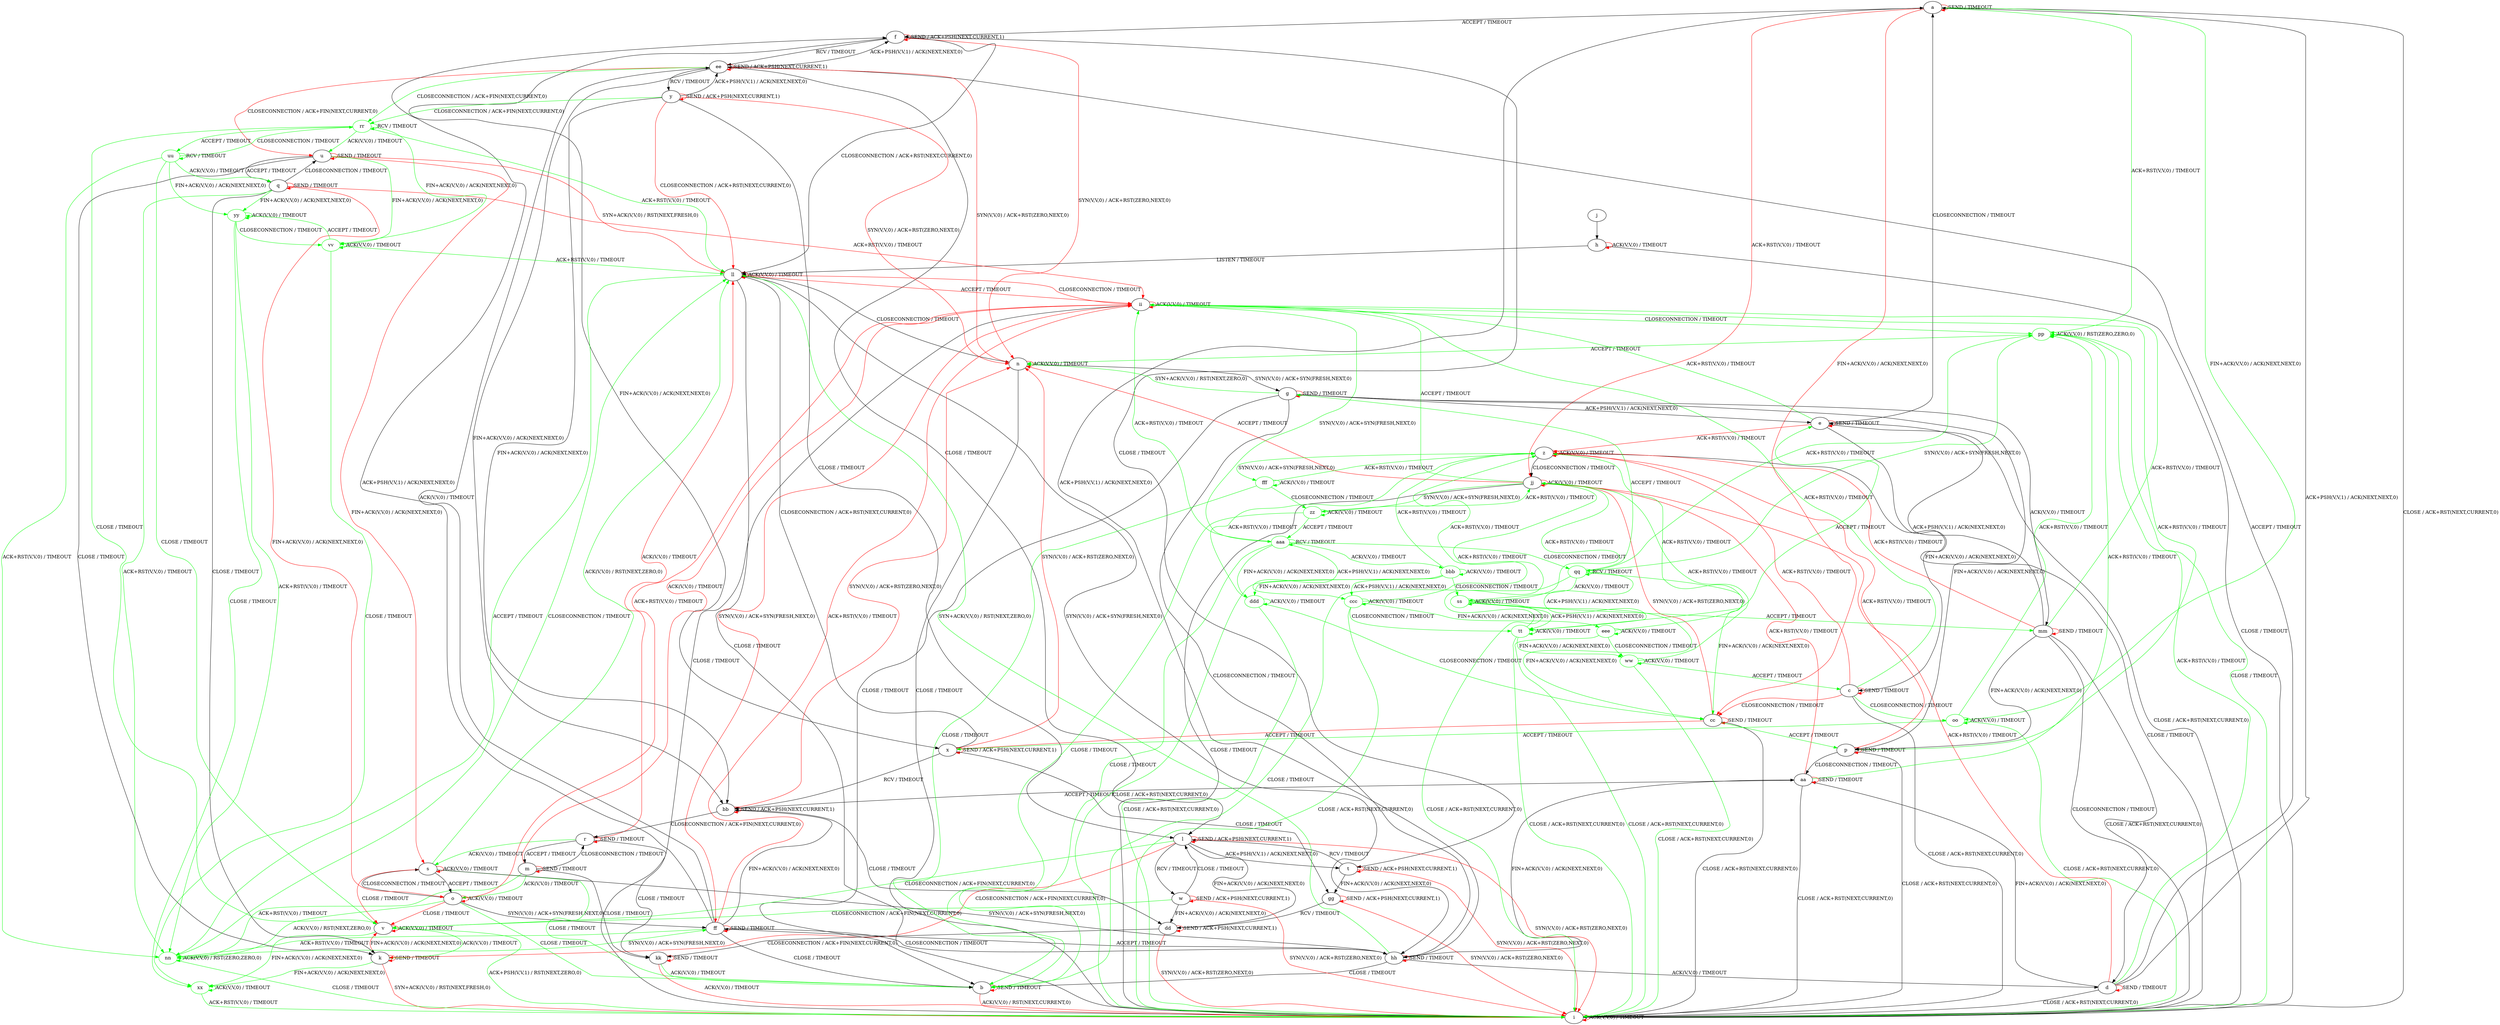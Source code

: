 digraph "" {
	graph ["Incoming time"=97.59046173095703,
		"Outgoing time"=89.80981612205505,
		Output="{'States': 58, 'Transitions': 871, 'Filename': '../results/tcp/TCP_Windows8_Server-TCP_Linux_Server-z3-4.dot'}",
		Reference="{'States': 39, 'Transitions': 495, 'Filename': '../subjects/tcp/TCP_Windows8_Server.dot'}",
		Solver=z3,
		Updated="{'States': 58, 'Transitions': 685, 'Filename': '../subjects/tcp/TCP_Linux_Server.dot'}",
		"f-measure"=0.5237288135593221,
		precision=0.4510948905109489,
		recall=0.6242424242424243
	];
	a -> a [key=0,
	color=red,
	label="SEND / TIMEOUT"];
a -> f [key=0,
label="ACCEPT / TIMEOUT"];
a -> i [key=0,
label="CLOSE / ACK+RST(NEXT,CURRENT,0)"];
a -> cc [key=0,
color=red,
label="FIN+ACK(V,V,0) / ACK(NEXT,NEXT,0)"];
a -> jj [key=0,
color=red,
label="ACK+RST(V,V,0) / TIMEOUT"];
oo [color=green];
a -> oo [key=0,
color=green,
label="FIN+ACK(V,V,0) / ACK(NEXT,NEXT,0)"];
pp [color=green];
a -> pp [key=0,
color=green,
label="ACK+RST(V,V,0) / TIMEOUT"];
b -> b [key=0,
color=red,
label="SEND / TIMEOUT"];
b -> i [key=0,
color=red,
label="ACK(V,V,0) / RST(NEXT,CURRENT,0)"];
c -> c [key=0,
color=red,
label="SEND / TIMEOUT"];
c -> i [key=0,
label="CLOSE / ACK+RST(NEXT,CURRENT,0)"];
c -> z [key=0,
color=red,
label="ACK+RST(V,V,0) / TIMEOUT"];
c -> cc [key=0,
color=red,
label="CLOSECONNECTION / TIMEOUT"];
c -> ii [key=0,
color=green,
label="ACK+RST(V,V,0) / TIMEOUT"];
c -> oo [key=0,
color=green,
label="CLOSECONNECTION / TIMEOUT"];
d -> a [key=0,
label="ACK+PSH(V,V,1) / ACK(NEXT,NEXT,0)"];
d -> d [key=0,
color=red,
label="SEND / TIMEOUT"];
d -> i [key=0,
label="CLOSE / ACK+RST(NEXT,CURRENT,0)"];
d -> aa [key=0,
label="FIN+ACK(V,V,0) / ACK(NEXT,NEXT,0)"];
d -> ee [key=0,
label="ACCEPT / TIMEOUT"];
d -> jj [key=0,
color=red,
label="ACK+RST(V,V,0) / TIMEOUT"];
d -> pp [key=0,
color=green,
label="ACK+RST(V,V,0) / TIMEOUT"];
e -> a [key=0,
label="CLOSECONNECTION / TIMEOUT"];
e -> c [key=0,
label="FIN+ACK(V,V,0) / ACK(NEXT,NEXT,0)"];
e -> e [key=0,
color=red,
label="SEND / TIMEOUT"];
e -> i [key=0,
label="CLOSE / ACK+RST(NEXT,CURRENT,0)"];
e -> z [key=0,
color=red,
label="ACK+RST(V,V,0) / TIMEOUT"];
e -> ii [key=0,
color=green,
label="ACK+RST(V,V,0) / TIMEOUT"];
f -> f [key=0,
color=red,
label="SEND / ACK+PSH(NEXT,CURRENT,1)"];
f -> n [key=0,
color=red,
label="SYN(V,V,0) / ACK+RST(ZERO,NEXT,0)"];
f -> t [key=0,
label="CLOSE / TIMEOUT"];
f -> x [key=0,
label="FIN+ACK(V,V,0) / ACK(NEXT,NEXT,0)"];
f -> ee [key=0,
label="RCV / TIMEOUT"];
f -> ll [key=0,
label="CLOSECONNECTION / ACK+RST(NEXT,CURRENT,0)"];
g -> b [key=0,
label="CLOSE / TIMEOUT"];
g -> e [key=0,
label="ACK+PSH(V,V,1) / ACK(NEXT,NEXT,0)"];
g -> g [key=0,
color=red,
label="SEND / TIMEOUT"];
g -> n [key=0,
color=green,
label="SYN+ACK(V,V,0) / RST(NEXT,ZERO,0)"];
g -> p [key=0,
label="FIN+ACK(V,V,0) / ACK(NEXT,NEXT,0)"];
g -> hh [key=0,
label="CLOSECONNECTION / TIMEOUT"];
g -> mm [key=0,
label="ACK(V,V,0) / TIMEOUT"];
h -> h [key=0,
color=red,
label="ACK(V,V,0) / TIMEOUT"];
h -> i [key=0,
label="CLOSE / TIMEOUT"];
h -> ll [key=0,
label="LISTEN / TIMEOUT"];
i -> i [key=0,
color=red,
label="ACK(V,V,0) / TIMEOUT"];
j -> h [key=0];
k -> i [key=0,
color=red,
label="SYN+ACK(V,V,0) / RST(NEXT,FRESH,0)"];
k -> k [key=0,
color=red,
label="SEND / TIMEOUT"];
k -> v [key=0,
color=red,
label="FIN+ACK(V,V,0) / ACK(NEXT,NEXT,0)"];
xx [color=green];
k -> xx [key=0,
color=green,
label="FIN+ACK(V,V,0) / ACK(NEXT,NEXT,0)"];
l -> i [key=0,
color=red,
label="SYN(V,V,0) / ACK+RST(ZERO,NEXT,0)"];
l -> k [key=0,
color=red,
label="CLOSECONNECTION / ACK+FIN(NEXT,CURRENT,0)"];
l -> l [key=0,
color=red,
label="SEND / ACK+PSH(NEXT,CURRENT,1)"];
l -> t [key=0,
label="ACK+PSH(V,V,1) / ACK(NEXT,NEXT,0)"];
l -> v [key=0,
color=green,
label="CLOSECONNECTION / ACK+FIN(NEXT,CURRENT,0)"];
l -> w [key=0,
label="RCV / TIMEOUT"];
l -> dd [key=0,
label="FIN+ACK(V,V,0) / ACK(NEXT,NEXT,0)"];
m -> m [key=0,
color=red,
label="SEND / TIMEOUT"];
m -> o [key=0,
color=green,
label="ACK(V,V,0) / TIMEOUT"];
m -> r [key=0,
label="CLOSECONNECTION / TIMEOUT"];
m -> ii [key=0,
color=red,
label="ACK(V,V,0) / TIMEOUT"];
m -> kk [key=0,
label="CLOSE / TIMEOUT"];
nn [color=green];
m -> nn [key=0,
color=green,
label="ACK+RST(V,V,0) / TIMEOUT"];
n -> g [key=0,
label="SYN(V,V,0) / ACK+SYN(FRESH,NEXT,0)"];
n -> i [key=0,
label="CLOSE / TIMEOUT"];
n -> n [key=0,
color=red,
label="ACK(V,V,0) / TIMEOUT"];
n -> ll [key=0,
label="CLOSECONNECTION / TIMEOUT"];
o -> b [key=0,
color=green,
label="CLOSE / TIMEOUT"];
o -> o [key=0,
color=red,
label="ACK(V,V,0) / TIMEOUT"];
o -> s [key=0,
label="CLOSECONNECTION / TIMEOUT"];
o -> v [key=0,
color=red,
label="CLOSE / TIMEOUT"];
o -> ff [key=0,
label="SYN(V,V,0) / ACK+SYN(FRESH,NEXT,0)"];
o -> ii [key=0,
color=red,
label="ACK+RST(V,V,0) / TIMEOUT"];
o -> nn [key=0,
color=green,
label="ACK(V,V,0) / RST(NEXT,ZERO,0)"];
p -> i [key=0,
label="CLOSE / ACK+RST(NEXT,CURRENT,0)"];
p -> p [key=0,
color=red,
label="SEND / TIMEOUT"];
p -> z [key=0,
color=red,
label="ACK+RST(V,V,0) / TIMEOUT"];
p -> aa [key=0,
label="CLOSECONNECTION / TIMEOUT"];
p -> ii [key=0,
color=green,
label="ACK+RST(V,V,0) / TIMEOUT"];
q -> k [key=0,
label="CLOSE / TIMEOUT"];
q -> o [key=0,
color=red,
label="FIN+ACK(V,V,0) / ACK(NEXT,NEXT,0)"];
q -> q [key=0,
color=red,
label="SEND / TIMEOUT"];
q -> u [key=0,
label="CLOSECONNECTION / TIMEOUT"];
q -> ii [key=0,
color=red,
label="ACK+RST(V,V,0) / TIMEOUT"];
q -> nn [key=0,
color=green,
label="ACK+RST(V,V,0) / TIMEOUT"];
yy [color=green];
q -> yy [key=0,
color=green,
label="FIN+ACK(V,V,0) / ACK(NEXT,NEXT,0)"];
r -> m [key=0,
label="ACCEPT / TIMEOUT"];
r -> r [key=0,
color=red,
label="SEND / TIMEOUT"];
r -> s [key=0,
color=green,
label="ACK(V,V,0) / TIMEOUT"];
r -> kk [key=0,
label="CLOSE / TIMEOUT"];
r -> ll [key=0,
color=red,
label="ACK(V,V,0) / TIMEOUT"];
s -> b [key=0,
color=green,
label="CLOSE / TIMEOUT"];
s -> o [key=0,
label="ACCEPT / TIMEOUT"];
s -> s [key=0,
color=red,
label="ACK(V,V,0) / TIMEOUT"];
s -> v [key=0,
color=red,
label="CLOSE / TIMEOUT"];
s -> hh [key=0,
label="SYN(V,V,0) / ACK+SYN(FRESH,NEXT,0)"];
s -> ll [key=0,
color=green,
label="ACK(V,V,0) / RST(NEXT,ZERO,0)"];
t -> i [key=0,
color=red,
label="SYN(V,V,0) / ACK+RST(ZERO,NEXT,0)"];
t -> l [key=0,
label="RCV / TIMEOUT"];
t -> t [key=0,
color=red,
label="SEND / ACK+PSH(NEXT,CURRENT,1)"];
t -> gg [key=0,
label="FIN+ACK(V,V,0) / ACK(NEXT,NEXT,0)"];
u -> k [key=0,
label="CLOSE / TIMEOUT"];
u -> q [key=0,
label="ACCEPT / TIMEOUT"];
u -> s [key=0,
color=red,
label="FIN+ACK(V,V,0) / ACK(NEXT,NEXT,0)"];
u -> u [key=0,
color=red,
label="SEND / TIMEOUT"];
u -> ll [key=0,
color=red,
label="SYN+ACK(V,V,0) / RST(NEXT,FRESH,0)"];
vv [color=green];
u -> vv [key=0,
color=green,
label="FIN+ACK(V,V,0) / ACK(NEXT,NEXT,0)"];
v -> i [key=0,
color=green,
label="ACK+PSH(V,V,1) / RST(NEXT,ZERO,0)"];
v -> k [key=0,
color=green,
label="ACK(V,V,0) / TIMEOUT"];
v -> v [key=0,
color=red,
label="ACK(V,V,0) / TIMEOUT"];
v -> xx [key=0,
color=green,
label="FIN+ACK(V,V,0) / ACK(NEXT,NEXT,0)"];
w -> i [key=0,
color=red,
label="SYN(V,V,0) / ACK+RST(ZERO,NEXT,0)"];
w -> l [key=0,
label="CLOSE / TIMEOUT"];
w -> v [key=0,
color=green,
label="CLOSECONNECTION / ACK+FIN(NEXT,CURRENT,0)"];
w -> w [key=0,
color=red,
label="SEND / ACK+PSH(NEXT,CURRENT,1)"];
w -> dd [key=0,
label="FIN+ACK(V,V,0) / ACK(NEXT,NEXT,0)"];
x -> n [key=0,
color=red,
label="SYN(V,V,0) / ACK+RST(ZERO,NEXT,0)"];
x -> x [key=0,
color=red,
label="SEND / ACK+PSH(NEXT,CURRENT,1)"];
x -> bb [key=0,
label="RCV / TIMEOUT"];
x -> gg [key=0,
label="CLOSE / TIMEOUT"];
x -> ll [key=0,
label="CLOSECONNECTION / ACK+RST(NEXT,CURRENT,0)"];
y -> l [key=0,
label="CLOSE / TIMEOUT"];
y -> n [key=0,
color=red,
label="SYN(V,V,0) / ACK+RST(ZERO,NEXT,0)"];
y -> y [key=0,
color=red,
label="SEND / ACK+PSH(NEXT,CURRENT,1)"];
y -> bb [key=0,
label="FIN+ACK(V,V,0) / ACK(NEXT,NEXT,0)"];
y -> ee [key=0,
label="ACK+PSH(V,V,1) / ACK(NEXT,NEXT,0)"];
y -> ll [key=0,
color=red,
label="CLOSECONNECTION / ACK+RST(NEXT,CURRENT,0)"];
rr [color=green];
y -> rr [key=0,
color=green,
label="CLOSECONNECTION / ACK+FIN(NEXT,CURRENT,0)"];
z -> i [key=0,
label="CLOSE / TIMEOUT"];
z -> z [key=0,
color=red,
label="ACK(V,V,0) / TIMEOUT"];
z -> jj [key=0,
label="CLOSECONNECTION / TIMEOUT"];
fff [color=green];
z -> fff [key=0,
color=green,
label="SYN(V,V,0) / ACK+SYN(FRESH,NEXT,0)"];
aa -> i [key=0,
label="CLOSE / ACK+RST(NEXT,CURRENT,0)"];
aa -> aa [key=0,
color=red,
label="SEND / TIMEOUT"];
aa -> bb [key=0,
label="ACCEPT / TIMEOUT"];
aa -> jj [key=0,
color=red,
label="ACK+RST(V,V,0) / TIMEOUT"];
aa -> pp [key=0,
color=green,
label="ACK+RST(V,V,0) / TIMEOUT"];
bb -> n [key=0,
color=red,
label="SYN(V,V,0) / ACK+RST(ZERO,NEXT,0)"];
bb -> r [key=0,
label="CLOSECONNECTION / ACK+FIN(NEXT,CURRENT,0)"];
bb -> bb [key=0,
color=red,
label="SEND / ACK+PSH(NEXT,CURRENT,1)"];
bb -> dd [key=0,
label="CLOSE / TIMEOUT"];
cc -> i [key=0,
label="CLOSE / ACK+RST(NEXT,CURRENT,0)"];
cc -> p [key=0,
color=green,
label="ACCEPT / TIMEOUT"];
cc -> x [key=0,
color=red,
label="ACCEPT / TIMEOUT"];
cc -> cc [key=0,
color=red,
label="SEND / TIMEOUT"];
cc -> jj [key=0,
color=red,
label="SYN(V,V,0) / ACK+RST(ZERO,NEXT,0)"];
dd -> i [key=0,
color=red,
label="SYN(V,V,0) / ACK+RST(ZERO,NEXT,0)"];
dd -> dd [key=0,
color=red,
label="SEND / ACK+PSH(NEXT,CURRENT,1)"];
dd -> kk [key=0,
label="CLOSECONNECTION / ACK+FIN(NEXT,CURRENT,0)"];
ee -> f [key=0,
label="ACK+PSH(V,V,1) / ACK(NEXT,NEXT,0)"];
ee -> l [key=0,
label="CLOSE / TIMEOUT"];
ee -> n [key=0,
color=red,
label="SYN(V,V,0) / ACK+RST(ZERO,NEXT,0)"];
ee -> u [key=0,
color=red,
label="CLOSECONNECTION / ACK+FIN(NEXT,CURRENT,0)"];
ee -> y [key=0,
label="RCV / TIMEOUT"];
ee -> bb [key=0,
label="FIN+ACK(V,V,0) / ACK(NEXT,NEXT,0)"];
ee -> ee [key=0,
color=red,
label="SEND / ACK+PSH(NEXT,CURRENT,1)"];
ee -> rr [key=0,
color=green,
label="CLOSECONNECTION / ACK+FIN(NEXT,CURRENT,0)"];
ff -> b [key=0,
label="CLOSE / TIMEOUT"];
ff -> f [key=0,
label="ACK+PSH(V,V,1) / ACK(NEXT,NEXT,0)"];
ff -> bb [key=0,
label="FIN+ACK(V,V,0) / ACK(NEXT,NEXT,0)"];
ff -> ee [key=0,
label="ACK(V,V,0) / TIMEOUT"];
ff -> ff [key=0,
color=red,
label="SEND / TIMEOUT"];
ff -> hh [key=0,
label="CLOSECONNECTION / TIMEOUT"];
ff -> ii [key=0,
color=red,
label="ACK+RST(V,V,0) / TIMEOUT"];
ff -> nn [key=0,
color=green,
label="ACK+RST(V,V,0) / TIMEOUT"];
gg -> i [key=0,
color=red,
label="SYN(V,V,0) / ACK+RST(ZERO,NEXT,0)"];
gg -> dd [key=0,
label="RCV / TIMEOUT"];
gg -> gg [key=0,
color=red,
label="SEND / ACK+PSH(NEXT,CURRENT,1)"];
hh -> a [key=0,
label="ACK+PSH(V,V,1) / ACK(NEXT,NEXT,0)"];
hh -> b [key=0,
label="CLOSE / TIMEOUT"];
hh -> d [key=0,
label="ACK(V,V,0) / TIMEOUT"];
hh -> aa [key=0,
label="FIN+ACK(V,V,0) / ACK(NEXT,NEXT,0)"];
hh -> ff [key=0,
label="ACCEPT / TIMEOUT"];
hh -> hh [key=0,
color=red,
label="SEND / TIMEOUT"];
hh -> ll [key=0,
color=green,
label="SYN+ACK(V,V,0) / RST(NEXT,ZERO,0)"];
ii -> i [key=0,
label="CLOSE / TIMEOUT"];
ii -> ff [key=0,
color=red,
label="SYN(V,V,0) / ACK+SYN(FRESH,NEXT,0)"];
ii -> ii [key=0,
color=red,
label="ACK(V,V,0) / TIMEOUT"];
ii -> ll [key=0,
color=red,
label="CLOSECONNECTION / TIMEOUT"];
ii -> pp [key=0,
color=green,
label="CLOSECONNECTION / TIMEOUT"];
aaa [color=green];
ii -> aaa [key=0,
color=green,
label="SYN(V,V,0) / ACK+SYN(FRESH,NEXT,0)"];
jj -> i [key=0,
label="CLOSE / TIMEOUT"];
jj -> n [key=0,
color=red,
label="ACCEPT / TIMEOUT"];
jj -> ii [key=0,
color=green,
label="ACCEPT / TIMEOUT"];
jj -> jj [key=0,
color=red,
label="ACK(V,V,0) / TIMEOUT"];
zz [color=green];
jj -> zz [key=0,
color=green,
label="SYN(V,V,0) / ACK+SYN(FRESH,NEXT,0)"];
kk -> b [key=0,
color=green,
label="ACK(V,V,0) / TIMEOUT"];
kk -> i [key=0,
color=red,
label="ACK(V,V,0) / TIMEOUT"];
kk -> kk [key=0,
color=red,
label="SEND / TIMEOUT"];
ll -> i [key=0,
label="CLOSE / TIMEOUT"];
ll -> hh [key=0,
label="SYN(V,V,0) / ACK+SYN(FRESH,NEXT,0)"];
ll -> ii [key=0,
color=red,
label="ACCEPT / TIMEOUT"];
ll -> ll [key=0,
color=red,
label="ACK(V,V,0) / TIMEOUT"];
ll -> nn [key=0,
color=green,
label="ACCEPT / TIMEOUT"];
mm -> d [key=0,
label="CLOSECONNECTION / TIMEOUT"];
mm -> e [key=0,
label="ACK+PSH(V,V,1) / ACK(NEXT,NEXT,0)"];
mm -> i [key=0,
label="CLOSE / ACK+RST(NEXT,CURRENT,0)"];
mm -> p [key=0,
label="FIN+ACK(V,V,0) / ACK(NEXT,NEXT,0)"];
mm -> z [key=0,
color=red,
label="ACK+RST(V,V,0) / TIMEOUT"];
mm -> ii [key=0,
color=green,
label="ACK+RST(V,V,0) / TIMEOUT"];
mm -> mm [key=0,
color=red,
label="SEND / TIMEOUT"];
nn -> i [key=0,
color=green,
label="CLOSE / TIMEOUT"];
nn -> ff [key=0,
color=green,
label="SYN(V,V,0) / ACK+SYN(FRESH,NEXT,0)"];
nn -> ll [key=0,
color=green,
label="CLOSECONNECTION / TIMEOUT"];
nn -> nn [key=0,
color=green,
label="ACK(V,V,0) / RST(ZERO,ZERO,0)"];
oo -> i [key=0,
color=green,
label="CLOSE / ACK+RST(NEXT,CURRENT,0)"];
oo -> x [key=0,
color=green,
label="ACCEPT / TIMEOUT"];
oo -> oo [key=0,
color=green,
label="ACK(V,V,0) / TIMEOUT"];
oo -> pp [key=0,
color=green,
label="ACK+RST(V,V,0) / TIMEOUT"];
pp -> i [key=0,
color=green,
label="CLOSE / TIMEOUT"];
pp -> n [key=0,
color=green,
label="ACCEPT / TIMEOUT"];
pp -> pp [key=0,
color=green,
label="ACK(V,V,0) / RST(ZERO,ZERO,0)"];
qq [color=green];
pp -> qq [key=0,
color=green,
label="SYN(V,V,0) / ACK+SYN(FRESH,NEXT,0)"];
qq -> b [key=0,
color=green,
label="CLOSE / TIMEOUT"];
qq -> g [key=0,
color=green,
label="ACCEPT / TIMEOUT"];
qq -> cc [key=0,
color=green,
label="FIN+ACK(V,V,0) / ACK(NEXT,NEXT,0)"];
qq -> pp [key=0,
color=green,
label="ACK+RST(V,V,0) / TIMEOUT"];
qq -> qq [key=0,
color=green,
label="RCV / TIMEOUT"];
ss [color=green];
qq -> ss [key=0,
color=green,
label="ACK(V,V,0) / TIMEOUT"];
tt [color=green];
qq -> tt [key=0,
color=green,
label="ACK+PSH(V,V,1) / ACK(NEXT,NEXT,0)"];
rr -> u [key=0,
color=green,
label="ACK(V,V,0) / TIMEOUT"];
rr -> v [key=0,
color=green,
label="CLOSE / TIMEOUT"];
rr -> ll [key=0,
color=green,
label="ACK+RST(V,V,0) / TIMEOUT"];
rr -> rr [key=0,
color=green,
label="RCV / TIMEOUT"];
uu [color=green];
rr -> uu [key=0,
color=green,
label="ACCEPT / TIMEOUT"];
rr -> vv [key=0,
color=green,
label="FIN+ACK(V,V,0) / ACK(NEXT,NEXT,0)"];
ss -> i [key=0,
color=green,
label="CLOSE / ACK+RST(NEXT,CURRENT,0)"];
ss -> cc [key=0,
color=green,
label="FIN+ACK(V,V,0) / ACK(NEXT,NEXT,0)"];
ss -> jj [key=0,
color=green,
label="ACK+RST(V,V,0) / TIMEOUT"];
ss -> mm [key=0,
color=green,
label="ACCEPT / TIMEOUT"];
ss -> ss [key=0,
color=green,
label="ACK(V,V,0) / TIMEOUT"];
ss -> tt [key=0,
color=green,
label="ACK+PSH(V,V,1) / ACK(NEXT,NEXT,0)"];
tt -> e [key=0,
color=green,
label="ACCEPT / TIMEOUT"];
tt -> i [key=0,
color=green,
label="CLOSE / ACK+RST(NEXT,CURRENT,0)"];
tt -> jj [key=0,
color=green,
label="ACK+RST(V,V,0) / TIMEOUT"];
tt -> tt [key=0,
color=green,
label="ACK(V,V,0) / TIMEOUT"];
ww [color=green];
tt -> ww [key=0,
color=green,
label="FIN+ACK(V,V,0) / ACK(NEXT,NEXT,0)"];
uu -> q [key=0,
color=green,
label="ACK(V,V,0) / TIMEOUT"];
uu -> v [key=0,
color=green,
label="CLOSE / TIMEOUT"];
uu -> nn [key=0,
color=green,
label="ACK+RST(V,V,0) / TIMEOUT"];
uu -> rr [key=0,
color=green,
label="CLOSECONNECTION / TIMEOUT"];
uu -> uu [key=0,
color=green,
label="RCV / TIMEOUT"];
uu -> yy [key=0,
color=green,
label="FIN+ACK(V,V,0) / ACK(NEXT,NEXT,0)"];
vv -> ll [key=0,
color=green,
label="ACK+RST(V,V,0) / TIMEOUT"];
vv -> vv [key=0,
color=green,
label="ACK(V,V,0) / TIMEOUT"];
vv -> xx [key=0,
color=green,
label="CLOSE / TIMEOUT"];
vv -> yy [key=0,
color=green,
label="ACCEPT / TIMEOUT"];
ww -> c [key=0,
color=green,
label="ACCEPT / TIMEOUT"];
ww -> i [key=0,
color=green,
label="CLOSE / ACK+RST(NEXT,CURRENT,0)"];
ww -> jj [key=0,
color=green,
label="ACK+RST(V,V,0) / TIMEOUT"];
ww -> ww [key=0,
color=green,
label="ACK(V,V,0) / TIMEOUT"];
xx -> i [key=0,
color=green,
label="ACK+RST(V,V,0) / TIMEOUT"];
xx -> xx [key=0,
color=green,
label="ACK(V,V,0) / TIMEOUT"];
yy -> nn [key=0,
color=green,
label="ACK+RST(V,V,0) / TIMEOUT"];
yy -> vv [key=0,
color=green,
label="CLOSECONNECTION / TIMEOUT"];
yy -> xx [key=0,
color=green,
label="CLOSE / TIMEOUT"];
yy -> yy [key=0,
color=green,
label="ACK(V,V,0) / TIMEOUT"];
zz -> b [key=0,
color=green,
label="CLOSE / TIMEOUT"];
zz -> jj [key=0,
color=green,
label="ACK+RST(V,V,0) / TIMEOUT"];
zz -> zz [key=0,
color=green,
label="ACK(V,V,0) / TIMEOUT"];
zz -> aaa [key=0,
color=green,
label="ACCEPT / TIMEOUT"];
aaa -> b [key=0,
color=green,
label="CLOSE / TIMEOUT"];
aaa -> ii [key=0,
color=green,
label="ACK+RST(V,V,0) / TIMEOUT"];
aaa -> qq [key=0,
color=green,
label="CLOSECONNECTION / TIMEOUT"];
aaa -> aaa [key=0,
color=green,
label="RCV / TIMEOUT"];
bbb [color=green];
aaa -> bbb [key=0,
color=green,
label="ACK(V,V,0) / TIMEOUT"];
ccc [color=green];
aaa -> ccc [key=0,
color=green,
label="ACK+PSH(V,V,1) / ACK(NEXT,NEXT,0)"];
ddd [color=green];
aaa -> ddd [key=0,
color=green,
label="FIN+ACK(V,V,0) / ACK(NEXT,NEXT,0)"];
bbb -> i [key=0,
color=green,
label="CLOSE / ACK+RST(NEXT,CURRENT,0)"];
bbb -> z [key=0,
color=green,
label="ACK+RST(V,V,0) / TIMEOUT"];
bbb -> ss [key=0,
color=green,
label="CLOSECONNECTION / TIMEOUT"];
bbb -> bbb [key=0,
color=green,
label="ACK(V,V,0) / TIMEOUT"];
bbb -> ccc [key=0,
color=green,
label="ACK+PSH(V,V,1) / ACK(NEXT,NEXT,0)"];
bbb -> ddd [key=0,
color=green,
label="FIN+ACK(V,V,0) / ACK(NEXT,NEXT,0)"];
ccc -> i [key=0,
color=green,
label="CLOSE / ACK+RST(NEXT,CURRENT,0)"];
ccc -> z [key=0,
color=green,
label="ACK+RST(V,V,0) / TIMEOUT"];
ccc -> tt [key=0,
color=green,
label="CLOSECONNECTION / TIMEOUT"];
ccc -> ccc [key=0,
color=green,
label="ACK(V,V,0) / TIMEOUT"];
eee [color=green];
ccc -> eee [key=0,
color=green,
label="FIN+ACK(V,V,0) / ACK(NEXT,NEXT,0)"];
ddd -> i [key=0,
color=green,
label="CLOSE / ACK+RST(NEXT,CURRENT,0)"];
ddd -> z [key=0,
color=green,
label="ACK+RST(V,V,0) / TIMEOUT"];
ddd -> cc [key=0,
color=green,
label="CLOSECONNECTION / TIMEOUT"];
ddd -> ddd [key=0,
color=green,
label="ACK(V,V,0) / TIMEOUT"];
eee -> i [key=0,
color=green,
label="CLOSE / ACK+RST(NEXT,CURRENT,0)"];
eee -> z [key=0,
color=green,
label="ACK+RST(V,V,0) / TIMEOUT"];
eee -> ww [key=0,
color=green,
label="CLOSECONNECTION / TIMEOUT"];
eee -> eee [key=0,
color=green,
label="ACK(V,V,0) / TIMEOUT"];
fff -> b [key=0,
color=green,
label="CLOSE / TIMEOUT"];
fff -> z [key=0,
color=green,
label="ACK+RST(V,V,0) / TIMEOUT"];
fff -> zz [key=0,
color=green,
label="CLOSECONNECTION / TIMEOUT"];
fff -> fff [key=0,
color=green,
label="ACK(V,V,0) / TIMEOUT"];
}
